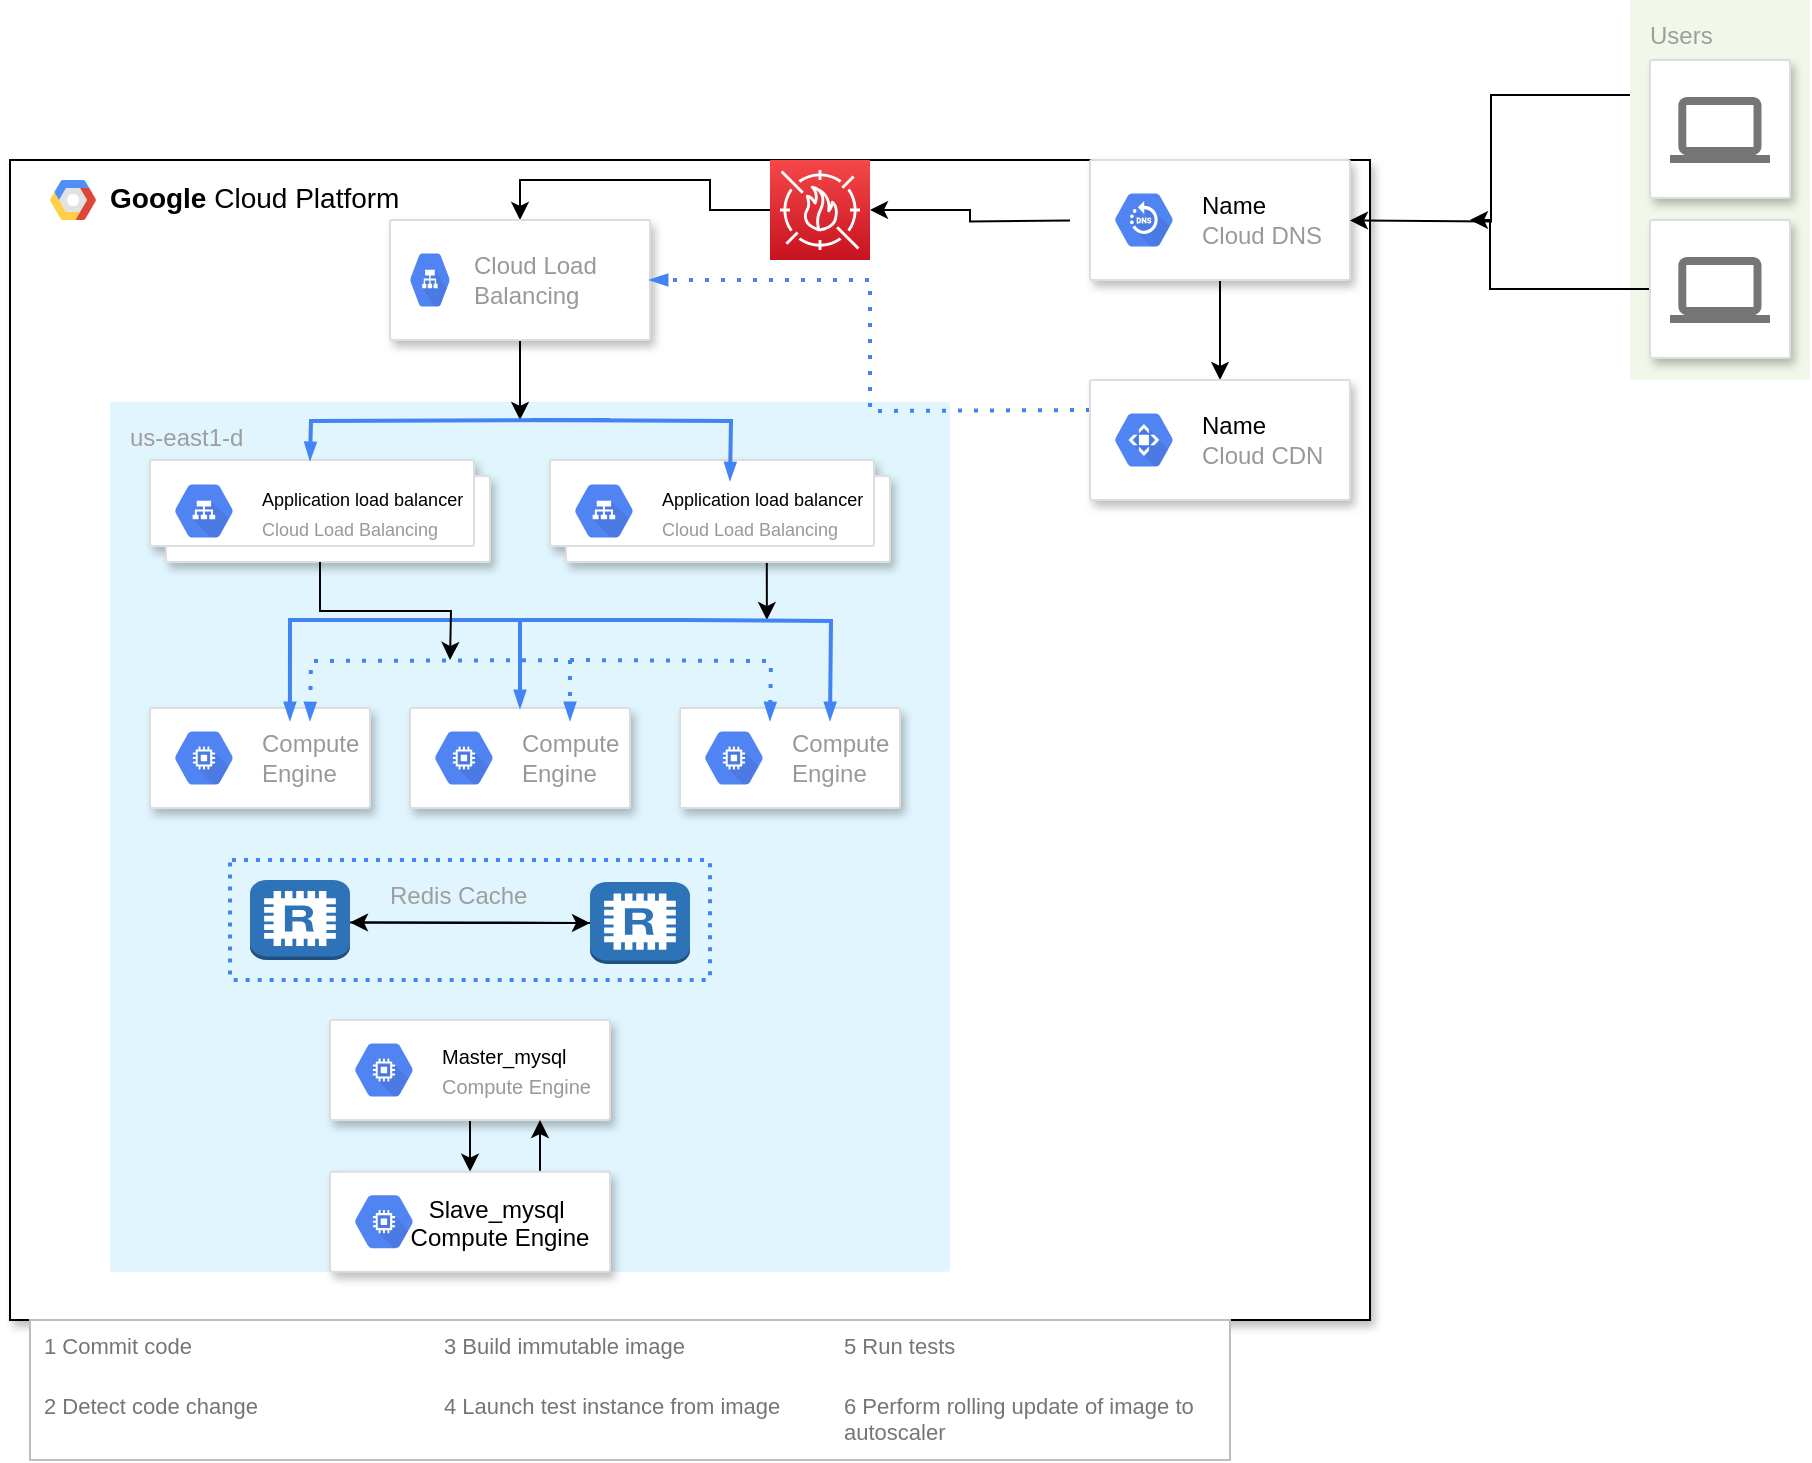 <mxfile version="14.7.6" type="github">
  <diagram id="f106602c-feb2-e66a-4537-3a34d633f6aa" name="Page-1">
    <mxGraphModel dx="1038" dy="547" grid="1" gridSize="10" guides="1" tooltips="1" connect="1" arrows="1" fold="1" page="1" pageScale="1" pageWidth="1169" pageHeight="827" background="none" math="0" shadow="0">
      <root>
        <mxCell id="0" />
        <mxCell id="1" parent="0" />
        <mxCell id="14" value="&lt;b&gt;Google &lt;/b&gt;Cloud Platform" style="shadow=1;fontSize=14;align=left;spacing=10;9E9E9E;verticalAlign=top;spacingTop=-4;fontStyle=0;spacingLeft=40;html=1;" parent="1" vertex="1">
          <mxGeometry x="140" y="90" width="680" height="580" as="geometry" />
        </mxCell>
        <mxCell id="15" value="" style="shape=mxgraph.gcp2.google_cloud_platform;fillColor=#F6F6F6;strokeColor=none;shadow=0;gradientColor=none;" parent="14" vertex="1">
          <mxGeometry width="23" height="20" relative="1" as="geometry">
            <mxPoint x="20" y="10" as="offset" />
          </mxGeometry>
        </mxCell>
        <mxCell id="753" value="us-east1-d" style="rounded=1;absoluteArcSize=1;arcSize=2;html=1;strokeColor=none;gradientColor=none;shadow=0;dashed=0;strokeColor=none;fontSize=12;fontColor=#9E9E9E;align=left;verticalAlign=top;spacing=10;spacingTop=-4;fillColor=#E1F5FE;" parent="14" vertex="1">
          <mxGeometry x="50" y="120.83" width="420" height="435" as="geometry" />
        </mxCell>
        <mxCell id="oNovaRLqOHhdrpAC01LG-794" style="edgeStyle=orthogonalEdgeStyle;rounded=0;orthogonalLoop=1;jettySize=auto;html=1;entryX=1;entryY=0.5;entryDx=0;entryDy=0;entryPerimeter=0;exitX=0;exitY=0.5;exitDx=0;exitDy=0;" edge="1" parent="14" target="oNovaRLqOHhdrpAC01LG-792">
          <mxGeometry relative="1" as="geometry">
            <mxPoint x="530" y="30.208" as="sourcePoint" />
          </mxGeometry>
        </mxCell>
        <mxCell id="oNovaRLqOHhdrpAC01LG-829" style="edgeStyle=orthogonalEdgeStyle;rounded=0;orthogonalLoop=1;jettySize=auto;html=1;exitX=0.5;exitY=1;exitDx=0;exitDy=0;entryX=0.782;entryY=0.251;entryDx=0;entryDy=0;entryPerimeter=0;" edge="1" parent="14" source="oNovaRLqOHhdrpAC01LG-790" target="753">
          <mxGeometry relative="1" as="geometry" />
        </mxCell>
        <mxCell id="oNovaRLqOHhdrpAC01LG-790" value="" style="shape=mxgraph.gcp2.doubleRect;strokeColor=#dddddd;shadow=1;strokeWidth=1;" vertex="1" parent="14">
          <mxGeometry x="270" y="150" width="170" height="51" as="geometry" />
        </mxCell>
        <mxCell id="oNovaRLqOHhdrpAC01LG-791" value="&lt;font style=&quot;font-size: 9px&quot;&gt;&lt;font color=&quot;#000000&quot; style=&quot;font-size: 9px&quot;&gt;Application load balancer&lt;/font&gt;&lt;br&gt;Cloud Load Balancing&lt;/font&gt;" style="dashed=0;connectable=0;html=1;fillColor=#5184F3;strokeColor=none;shape=mxgraph.gcp2.hexIcon;prIcon=cloud_load_balancing;part=1;labelPosition=right;verticalLabelPosition=middle;align=left;verticalAlign=middle;spacingLeft=5;fontColor=#999999;fontSize=12;" vertex="1" parent="oNovaRLqOHhdrpAC01LG-790">
          <mxGeometry y="0.5" width="44" height="39" relative="1" as="geometry">
            <mxPoint x="5" y="-19.5" as="offset" />
          </mxGeometry>
        </mxCell>
        <mxCell id="oNovaRLqOHhdrpAC01LG-821" style="edgeStyle=orthogonalEdgeStyle;rounded=0;orthogonalLoop=1;jettySize=auto;html=1;entryX=0.5;entryY=0;entryDx=0;entryDy=0;" edge="1" parent="14" source="oNovaRLqOHhdrpAC01LG-792" target="oNovaRLqOHhdrpAC01LG-813">
          <mxGeometry relative="1" as="geometry" />
        </mxCell>
        <mxCell id="oNovaRLqOHhdrpAC01LG-792" value="" style="points=[[0,0,0],[0.25,0,0],[0.5,0,0],[0.75,0,0],[1,0,0],[0,1,0],[0.25,1,0],[0.5,1,0],[0.75,1,0],[1,1,0],[0,0.25,0],[0,0.5,0],[0,0.75,0],[1,0.25,0],[1,0.5,0],[1,0.75,0]];outlineConnect=0;fontColor=#232F3E;gradientColor=#F54749;gradientDirection=north;fillColor=#C7131F;strokeColor=#ffffff;dashed=0;verticalLabelPosition=bottom;verticalAlign=top;align=center;html=1;fontSize=12;fontStyle=0;aspect=fixed;shape=mxgraph.aws4.resourceIcon;resIcon=mxgraph.aws4.waf;" vertex="1" parent="14">
          <mxGeometry x="380" width="50" height="50" as="geometry" />
        </mxCell>
        <mxCell id="oNovaRLqOHhdrpAC01LG-801" value="" style="strokeColor=#dddddd;shadow=1;strokeWidth=1;rounded=1;absoluteArcSize=1;arcSize=2;" vertex="1" parent="14">
          <mxGeometry x="335" y="274" width="110" height="50" as="geometry" />
        </mxCell>
        <mxCell id="oNovaRLqOHhdrpAC01LG-802" value="Compute&#xa;Engine" style="dashed=0;connectable=0;html=1;fillColor=#5184F3;strokeColor=none;shape=mxgraph.gcp2.hexIcon;prIcon=compute_engine;part=1;labelPosition=right;verticalLabelPosition=middle;align=left;verticalAlign=middle;spacingLeft=5;fontColor=#999999;fontSize=12;" vertex="1" parent="oNovaRLqOHhdrpAC01LG-801">
          <mxGeometry y="0.5" width="44" height="39" relative="1" as="geometry">
            <mxPoint x="5" y="-19.5" as="offset" />
          </mxGeometry>
        </mxCell>
        <mxCell id="oNovaRLqOHhdrpAC01LG-797" value="" style="strokeColor=#dddddd;shadow=1;strokeWidth=1;rounded=1;absoluteArcSize=1;arcSize=2;" vertex="1" parent="14">
          <mxGeometry x="200" y="274" width="110" height="50" as="geometry" />
        </mxCell>
        <mxCell id="oNovaRLqOHhdrpAC01LG-798" value="Compute&#xa;Engine" style="dashed=0;connectable=0;html=1;fillColor=#5184F3;strokeColor=none;shape=mxgraph.gcp2.hexIcon;prIcon=compute_engine;part=1;labelPosition=right;verticalLabelPosition=middle;align=left;verticalAlign=middle;spacingLeft=5;fontColor=#999999;fontSize=12;" vertex="1" parent="oNovaRLqOHhdrpAC01LG-797">
          <mxGeometry y="0.5" width="44" height="39" relative="1" as="geometry">
            <mxPoint x="5" y="-19.5" as="offset" />
          </mxGeometry>
        </mxCell>
        <mxCell id="oNovaRLqOHhdrpAC01LG-799" value="" style="strokeColor=#dddddd;shadow=1;strokeWidth=1;rounded=1;absoluteArcSize=1;arcSize=2;" vertex="1" parent="14">
          <mxGeometry x="70" y="274" width="110" height="50" as="geometry" />
        </mxCell>
        <mxCell id="oNovaRLqOHhdrpAC01LG-800" value="Compute&#xa;Engine" style="dashed=0;connectable=0;html=1;fillColor=#5184F3;strokeColor=none;shape=mxgraph.gcp2.hexIcon;prIcon=compute_engine;part=1;labelPosition=right;verticalLabelPosition=middle;align=left;verticalAlign=middle;spacingLeft=5;fontColor=#999999;fontSize=12;" vertex="1" parent="oNovaRLqOHhdrpAC01LG-799">
          <mxGeometry y="0.5" width="44" height="39" relative="1" as="geometry">
            <mxPoint x="5" y="-19.5" as="offset" />
          </mxGeometry>
        </mxCell>
        <mxCell id="oNovaRLqOHhdrpAC01LG-823" style="edgeStyle=orthogonalEdgeStyle;rounded=0;orthogonalLoop=1;jettySize=auto;html=1;exitX=0.5;exitY=1;exitDx=0;exitDy=0;" edge="1" parent="14" source="oNovaRLqOHhdrpAC01LG-813">
          <mxGeometry relative="1" as="geometry">
            <mxPoint x="255" y="130" as="targetPoint" />
          </mxGeometry>
        </mxCell>
        <mxCell id="oNovaRLqOHhdrpAC01LG-813" value="" style="strokeColor=#dddddd;shadow=1;strokeWidth=1;rounded=1;absoluteArcSize=1;arcSize=2;gradientColor=none;" vertex="1" parent="14">
          <mxGeometry x="190" y="30" width="130" height="60" as="geometry" />
        </mxCell>
        <mxCell id="oNovaRLqOHhdrpAC01LG-814" value="Cloud Load&#xa;Balancing" style="dashed=0;connectable=0;html=1;fillColor=#5184F3;strokeColor=none;shape=mxgraph.gcp2.hexIcon;prIcon=cloud_load_balancing;part=1;labelPosition=right;verticalLabelPosition=middle;align=left;verticalAlign=middle;spacingLeft=5;fontColor=#999999;fontSize=12;" vertex="1" parent="oNovaRLqOHhdrpAC01LG-813">
          <mxGeometry y="0.5" width="30" height="39" relative="1" as="geometry">
            <mxPoint x="5" y="-19.5" as="offset" />
          </mxGeometry>
        </mxCell>
        <mxCell id="oNovaRLqOHhdrpAC01LG-817" value="" style="shape=mxgraph.gcp2.doubleRect;strokeColor=#dddddd;shadow=1;strokeWidth=1;" vertex="1" parent="14">
          <mxGeometry x="70" y="150" width="170" height="51" as="geometry" />
        </mxCell>
        <mxCell id="oNovaRLqOHhdrpAC01LG-818" value="&lt;font style=&quot;font-size: 9px&quot;&gt;&lt;font color=&quot;#000000&quot; style=&quot;font-size: 9px&quot;&gt;Application load balancer&lt;/font&gt;&lt;br&gt;Cloud Load Balancing&lt;/font&gt;" style="dashed=0;connectable=0;html=1;fillColor=#5184F3;strokeColor=none;shape=mxgraph.gcp2.hexIcon;prIcon=cloud_load_balancing;part=1;labelPosition=right;verticalLabelPosition=middle;align=left;verticalAlign=middle;spacingLeft=5;fontColor=#999999;fontSize=12;" vertex="1" parent="oNovaRLqOHhdrpAC01LG-817">
          <mxGeometry y="0.5" width="44" height="39" relative="1" as="geometry">
            <mxPoint x="5" y="-19.5" as="offset" />
          </mxGeometry>
        </mxCell>
        <mxCell id="oNovaRLqOHhdrpAC01LG-830" value="" style="edgeStyle=orthogonalEdgeStyle;fontSize=12;html=1;endArrow=blockThin;endFill=1;rounded=0;strokeWidth=2;endSize=4;startSize=4;dashed=0;strokeColor=#4284F3;" edge="1" parent="14">
          <mxGeometry width="100" relative="1" as="geometry">
            <mxPoint x="335" y="230" as="sourcePoint" />
            <mxPoint x="410" y="280" as="targetPoint" />
          </mxGeometry>
        </mxCell>
        <mxCell id="oNovaRLqOHhdrpAC01LG-871" style="edgeStyle=orthogonalEdgeStyle;rounded=0;orthogonalLoop=1;jettySize=auto;html=1;exitX=0.5;exitY=1;exitDx=0;exitDy=0;entryX=0.5;entryY=0;entryDx=0;entryDy=0;" edge="1" parent="14" source="oNovaRLqOHhdrpAC01LG-845" target="oNovaRLqOHhdrpAC01LG-847">
          <mxGeometry relative="1" as="geometry" />
        </mxCell>
        <mxCell id="oNovaRLqOHhdrpAC01LG-845" value="" style="strokeColor=#dddddd;shadow=1;strokeWidth=1;rounded=1;absoluteArcSize=1;arcSize=2;gradientColor=none;" vertex="1" parent="14">
          <mxGeometry x="160" y="430" width="140" height="50" as="geometry" />
        </mxCell>
        <mxCell id="oNovaRLqOHhdrpAC01LG-846" value="&lt;font style=&quot;font-size: 10px&quot;&gt;&lt;font color=&quot;#000000&quot; style=&quot;font-size: 10px&quot;&gt;Master_mysql&lt;/font&gt;&lt;br&gt;Compute Engine&lt;/font&gt;" style="dashed=0;connectable=0;html=1;fillColor=#5184F3;strokeColor=none;shape=mxgraph.gcp2.hexIcon;prIcon=compute_engine;part=1;labelPosition=right;verticalLabelPosition=middle;align=left;verticalAlign=middle;spacingLeft=5;fontColor=#999999;fontSize=12;" vertex="1" parent="oNovaRLqOHhdrpAC01LG-845">
          <mxGeometry y="0.5" width="44" height="39" relative="1" as="geometry">
            <mxPoint x="5" y="-19.5" as="offset" />
          </mxGeometry>
        </mxCell>
        <mxCell id="oNovaRLqOHhdrpAC01LG-872" style="edgeStyle=orthogonalEdgeStyle;rounded=0;orthogonalLoop=1;jettySize=auto;html=1;exitX=0.75;exitY=0;exitDx=0;exitDy=0;entryX=0.75;entryY=1;entryDx=0;entryDy=0;" edge="1" parent="14" source="oNovaRLqOHhdrpAC01LG-847" target="oNovaRLqOHhdrpAC01LG-845">
          <mxGeometry relative="1" as="geometry" />
        </mxCell>
        <mxCell id="oNovaRLqOHhdrpAC01LG-847" value="        Slave_mysql&#xa;         Compute Engine" style="strokeColor=#dddddd;shadow=1;strokeWidth=1;rounded=1;absoluteArcSize=1;arcSize=2;gradientColor=none;" vertex="1" parent="14">
          <mxGeometry x="160" y="505.83" width="140" height="50" as="geometry" />
        </mxCell>
        <mxCell id="oNovaRLqOHhdrpAC01LG-848" value="&lt;span style=&quot;color: rgba(0 , 0 , 0 , 0) ; font-family: monospace ; font-size: 0px&quot;&gt;%3CmxGraphModel%3E%3Croot%3E%3CmxCell%20id%3D%220%22%2F%3E%3CmxCell%20id%3D%221%22%20parent%3D%220%22%2F%3E%3CmxCell%20id%3D%222%22%20value%3D%22%22%20style%3D%22strokeColor%3D%23dddddd%3Bshadow%3D1%3BstrokeWidth%3D1%3Brounded%3D1%3BabsoluteArcSize%3D1%3BarcSize%3D2%3BgradientColor%3Dnone%3B%22%20vertex%3D%221%22%20parent%3D%221%22%3E%3CmxGeometry%20x%3D%22300%22%20y%3D%22520%22%20width%3D%22140%22%20height%3D%2250%22%20as%3D%22geometry%22%2F%3E%3C%2FmxCell%3E%3CmxCell%20id%3D%223%22%20value%3D%22%26lt%3Bfont%20color%3D%26quot%3B%23000000%26quot%3B%26gt%3BName%26lt%3B%2Ffont%26gt%3B%26lt%3Bbr%26gt%3BCompute%20Engine%22%20style%3D%22dashed%3D0%3Bconnectable%3D0%3Bhtml%3D1%3BfillColor%3D%235184F3%3BstrokeColor%3Dnone%3Bshape%3Dmxgraph.gcp2.hexIcon%3BprIcon%3Dcompute_engine%3Bpart%3D1%3BlabelPosition%3Dright%3BverticalLabelPosition%3Dmiddle%3Balign%3Dleft%3BverticalAlign%3Dmiddle%3BspacingLeft%3D5%3BfontColor%3D%23999999%3BfontSize%3D12%3B%22%20vertex%3D%221%22%20parent%3D%222%22%3E%3CmxGeometry%20y%3D%220.5%22%20width%3D%2244%22%20height%3D%2239%22%20relative%3D%221%22%20as%3D%22geometry%22%3E%3CmxPoint%20x%3D%225%22%20y%3D%22-19.5%22%20as%3D%22offset%22%2F%3E%3C%2FmxGeometry%3E%3C%2FmxCell%3E%3C%2Froot%3E%3C%2FmxGraphModel%3E&lt;/span&gt;" style="dashed=0;connectable=0;html=1;fillColor=#5184F3;strokeColor=none;shape=mxgraph.gcp2.hexIcon;prIcon=compute_engine;part=1;labelPosition=right;verticalLabelPosition=middle;align=left;verticalAlign=middle;spacingLeft=5;fontColor=#999999;fontSize=12;" vertex="1" parent="oNovaRLqOHhdrpAC01LG-847">
          <mxGeometry y="0.5" width="44" height="39" relative="1" as="geometry">
            <mxPoint x="5" y="-19.5" as="offset" />
          </mxGeometry>
        </mxCell>
        <mxCell id="oNovaRLqOHhdrpAC01LG-863" style="edgeStyle=orthogonalEdgeStyle;rounded=0;orthogonalLoop=1;jettySize=auto;html=1;exitX=0.5;exitY=1;exitDx=0;exitDy=0;entryX=0.5;entryY=0;entryDx=0;entryDy=0;" edge="1" parent="14" source="oNovaRLqOHhdrpAC01LG-859">
          <mxGeometry relative="1" as="geometry">
            <mxPoint x="605" y="110" as="targetPoint" />
          </mxGeometry>
        </mxCell>
        <mxCell id="oNovaRLqOHhdrpAC01LG-859" value="" style="strokeColor=#dddddd;shadow=1;strokeWidth=1;rounded=1;absoluteArcSize=1;arcSize=2;gradientColor=none;" vertex="1" parent="14">
          <mxGeometry x="540" width="130" height="60" as="geometry" />
        </mxCell>
        <mxCell id="oNovaRLqOHhdrpAC01LG-860" value="&lt;font color=&quot;#000000&quot;&gt;Name&lt;/font&gt;&lt;br&gt;Cloud  DNS" style="dashed=0;connectable=0;html=1;fillColor=#5184F3;strokeColor=none;shape=mxgraph.gcp2.hexIcon;prIcon=cloud_dns;part=1;labelPosition=right;verticalLabelPosition=middle;align=left;verticalAlign=middle;spacingLeft=5;fontColor=#999999;fontSize=12;" vertex="1" parent="oNovaRLqOHhdrpAC01LG-859">
          <mxGeometry y="0.5" width="44" height="39" relative="1" as="geometry">
            <mxPoint x="5" y="-19.5" as="offset" />
          </mxGeometry>
        </mxCell>
        <mxCell id="oNovaRLqOHhdrpAC01LG-864" value="" style="edgeStyle=orthogonalEdgeStyle;fontSize=12;html=1;endArrow=blockThin;endFill=1;rounded=0;strokeWidth=2;endSize=4;startSize=4;dashed=1;dashPattern=1 3;strokeColor=#4284F3;entryX=1;entryY=0.5;entryDx=0;entryDy=0;exitX=0;exitY=0.25;exitDx=0;exitDy=0;" edge="1" parent="14" target="oNovaRLqOHhdrpAC01LG-813">
          <mxGeometry width="100" relative="1" as="geometry">
            <mxPoint x="540" y="125" as="sourcePoint" />
            <mxPoint x="440" y="120" as="targetPoint" />
          </mxGeometry>
        </mxCell>
        <mxCell id="oNovaRLqOHhdrpAC01LG-865" value="" style="strokeColor=#dddddd;shadow=1;strokeWidth=1;rounded=1;absoluteArcSize=1;arcSize=2;gradientColor=none;" vertex="1" parent="14">
          <mxGeometry x="540" y="110" width="130" height="60" as="geometry" />
        </mxCell>
        <mxCell id="oNovaRLqOHhdrpAC01LG-866" value="&lt;font color=&quot;#000000&quot;&gt;Name&lt;/font&gt;&lt;br&gt;Cloud  CDN" style="dashed=0;connectable=0;html=1;fillColor=#5184F3;strokeColor=none;shape=mxgraph.gcp2.hexIcon;prIcon=cloud_cdn;part=1;labelPosition=right;verticalLabelPosition=middle;align=left;verticalAlign=middle;spacingLeft=5;fontColor=#999999;fontSize=12;" vertex="1" parent="oNovaRLqOHhdrpAC01LG-865">
          <mxGeometry y="0.5" width="44" height="39" relative="1" as="geometry">
            <mxPoint x="5" y="-19.5" as="offset" />
          </mxGeometry>
        </mxCell>
        <mxCell id="oNovaRLqOHhdrpAC01LG-869" style="edgeStyle=orthogonalEdgeStyle;rounded=0;orthogonalLoop=1;jettySize=auto;html=1;exitX=1;exitY=0.53;exitDx=0;exitDy=0;exitPerimeter=0;entryX=0;entryY=0.5;entryDx=0;entryDy=0;entryPerimeter=0;" edge="1" parent="14" source="oNovaRLqOHhdrpAC01LG-867" target="oNovaRLqOHhdrpAC01LG-868">
          <mxGeometry relative="1" as="geometry" />
        </mxCell>
        <mxCell id="oNovaRLqOHhdrpAC01LG-867" value="" style="outlineConnect=0;dashed=0;verticalLabelPosition=bottom;verticalAlign=top;align=center;html=1;shape=mxgraph.aws3.redis;fillColor=#2E73B8;gradientColor=none;" vertex="1" parent="14">
          <mxGeometry x="120" y="360" width="50" height="40" as="geometry" />
        </mxCell>
        <mxCell id="oNovaRLqOHhdrpAC01LG-870" style="edgeStyle=orthogonalEdgeStyle;rounded=0;orthogonalLoop=1;jettySize=auto;html=1;entryX=1;entryY=0.53;entryDx=0;entryDy=0;entryPerimeter=0;" edge="1" parent="14" source="oNovaRLqOHhdrpAC01LG-868" target="oNovaRLqOHhdrpAC01LG-867">
          <mxGeometry relative="1" as="geometry" />
        </mxCell>
        <mxCell id="oNovaRLqOHhdrpAC01LG-868" value="" style="outlineConnect=0;dashed=0;verticalLabelPosition=bottom;verticalAlign=top;align=center;html=1;shape=mxgraph.aws3.redis;fillColor=#2E73B8;gradientColor=none;" vertex="1" parent="14">
          <mxGeometry x="290" y="361" width="50" height="41" as="geometry" />
        </mxCell>
        <mxCell id="oNovaRLqOHhdrpAC01LG-827" style="edgeStyle=orthogonalEdgeStyle;rounded=0;orthogonalLoop=1;jettySize=auto;html=1;exitX=0;exitY=0.25;exitDx=0;exitDy=0;entryX=1;entryY=0.5;entryDx=0;entryDy=0;" edge="1" parent="1" source="756">
          <mxGeometry relative="1" as="geometry">
            <mxPoint x="810" y="120.208" as="targetPoint" />
          </mxGeometry>
        </mxCell>
        <mxCell id="756" value="Users" style="rounded=1;absoluteArcSize=1;arcSize=2;html=1;strokeColor=none;gradientColor=none;shadow=0;dashed=0;strokeColor=none;fontSize=12;fontColor=#9E9E9E;align=left;verticalAlign=top;spacing=10;spacingTop=-4;fillColor=#F1F8E9;" parent="1" vertex="1">
          <mxGeometry x="950" y="10" width="90" height="190" as="geometry" />
        </mxCell>
        <mxCell id="749" value="" style="strokeColor=#dddddd;fillColor=#ffffff;shadow=1;strokeWidth=1;rounded=1;absoluteArcSize=1;arcSize=2;labelPosition=center;verticalLabelPosition=middle;align=center;verticalAlign=bottom;spacingLeft=0;fontColor=#999999;fontSize=12;whiteSpace=wrap;spacingBottom=2;html=1;" parent="1" vertex="1">
          <mxGeometry x="960" y="40" width="70" height="69" as="geometry" />
        </mxCell>
        <mxCell id="750" value="" style="dashed=0;connectable=0;html=1;fillColor=#757575;strokeColor=none;shape=mxgraph.gcp2.laptop;part=1;" parent="749" vertex="1">
          <mxGeometry x="0.5" width="50" height="33" relative="1" as="geometry">
            <mxPoint x="-25" y="18.5" as="offset" />
          </mxGeometry>
        </mxCell>
        <mxCell id="779" value="" style="fillColor=#ffffff;strokeColor=#BDBDBD;strokeWidth=1;shadow=0;gradientColor=none;fontSize=10;fontColor=#9E9E9E;align=center;html=1;" parent="1" vertex="1">
          <mxGeometry x="150" y="670" width="600" height="70" as="geometry" />
        </mxCell>
        <mxCell id="780" value="1 Commit code" style="strokeColor=none;fillColor=none;fontColor=#757575;align=left;html=1;fontStyle=0;spacingLeft=5;fontSize=11;verticalAlign=top;whiteSpace=wrap;spacingRight=5;" parent="779" vertex="1">
          <mxGeometry width="200" height="30" relative="1" as="geometry" />
        </mxCell>
        <mxCell id="781" value="2 Detect code change" style="strokeColor=none;fillColor=none;fontColor=#757575;align=left;html=1;fontStyle=0;spacingLeft=5;fontSize=11;verticalAlign=top;whiteSpace=wrap;spacingRight=5;" parent="779" vertex="1">
          <mxGeometry width="200" height="30" relative="1" as="geometry">
            <mxPoint y="30" as="offset" />
          </mxGeometry>
        </mxCell>
        <mxCell id="782" value="3 Build immutable image" style="strokeColor=none;fillColor=none;fontColor=#757575;align=left;html=1;fontStyle=0;spacingLeft=5;fontSize=11;verticalAlign=top;whiteSpace=wrap;spacingRight=5;" parent="779" vertex="1">
          <mxGeometry width="200" height="30" relative="1" as="geometry">
            <mxPoint x="200" as="offset" />
          </mxGeometry>
        </mxCell>
        <mxCell id="783" value="4 Launch test instance from image" style="strokeColor=none;fillColor=none;fontColor=#757575;align=left;html=1;fontStyle=0;spacingLeft=5;fontSize=11;verticalAlign=top;whiteSpace=wrap;spacingRight=5;" parent="779" vertex="1">
          <mxGeometry width="200" height="30" relative="1" as="geometry">
            <mxPoint x="200" y="30" as="offset" />
          </mxGeometry>
        </mxCell>
        <mxCell id="784" value="5 Run tests" style="strokeColor=none;fillColor=none;fontColor=#757575;align=left;html=1;fontStyle=0;spacingLeft=5;fontSize=11;verticalAlign=top;whiteSpace=wrap;spacingRight=5;" parent="779" vertex="1">
          <mxGeometry width="200" height="30" relative="1" as="geometry">
            <mxPoint x="400" as="offset" />
          </mxGeometry>
        </mxCell>
        <mxCell id="785" value="6 Perform rolling update of image to autoscaler" style="strokeColor=none;fillColor=none;fontColor=#757575;align=left;html=1;fontStyle=0;spacingLeft=5;fontSize=11;verticalAlign=top;whiteSpace=wrap;spacingRight=5;" parent="779" vertex="1">
          <mxGeometry width="200" height="30" relative="1" as="geometry">
            <mxPoint x="400" y="30" as="offset" />
          </mxGeometry>
        </mxCell>
        <mxCell id="oNovaRLqOHhdrpAC01LG-828" style="edgeStyle=orthogonalEdgeStyle;rounded=0;orthogonalLoop=1;jettySize=auto;html=1;exitX=0;exitY=0.5;exitDx=0;exitDy=0;" edge="1" parent="1" source="oNovaRLqOHhdrpAC01LG-788">
          <mxGeometry relative="1" as="geometry">
            <mxPoint x="870" y="120" as="targetPoint" />
            <Array as="points">
              <mxPoint x="880" y="155" />
              <mxPoint x="880" y="120" />
            </Array>
          </mxGeometry>
        </mxCell>
        <mxCell id="oNovaRLqOHhdrpAC01LG-788" value="" style="strokeColor=#dddddd;fillColor=#ffffff;shadow=1;strokeWidth=1;rounded=1;absoluteArcSize=1;arcSize=2;labelPosition=center;verticalLabelPosition=middle;align=center;verticalAlign=bottom;spacingLeft=0;fontColor=#999999;fontSize=12;whiteSpace=wrap;spacingBottom=2;html=1;" vertex="1" parent="1">
          <mxGeometry x="960" y="120" width="70" height="69" as="geometry" />
        </mxCell>
        <mxCell id="oNovaRLqOHhdrpAC01LG-789" value="" style="dashed=0;connectable=0;html=1;fillColor=#757575;strokeColor=none;shape=mxgraph.gcp2.laptop;part=1;" vertex="1" parent="oNovaRLqOHhdrpAC01LG-788">
          <mxGeometry x="0.5" width="50" height="33" relative="1" as="geometry">
            <mxPoint x="-25" y="18.5" as="offset" />
          </mxGeometry>
        </mxCell>
        <mxCell id="oNovaRLqOHhdrpAC01LG-822" value="" style="edgeStyle=orthogonalEdgeStyle;fontSize=12;html=1;endArrow=blockThin;endFill=1;rounded=0;strokeWidth=2;endSize=4;startSize=4;dashed=0;strokeColor=#4284F3;" edge="1" parent="1">
          <mxGeometry width="100" relative="1" as="geometry">
            <mxPoint x="400" y="220" as="sourcePoint" />
            <mxPoint x="500" y="250" as="targetPoint" />
          </mxGeometry>
        </mxCell>
        <mxCell id="oNovaRLqOHhdrpAC01LG-825" value="" style="edgeStyle=orthogonalEdgeStyle;fontSize=12;html=1;endArrow=blockThin;endFill=1;rounded=0;strokeWidth=2;endSize=4;startSize=4;dashed=0;strokeColor=#4284F3;" edge="1" parent="1">
          <mxGeometry width="100" relative="1" as="geometry">
            <mxPoint x="440" y="220" as="sourcePoint" />
            <mxPoint x="290" y="240" as="targetPoint" />
          </mxGeometry>
        </mxCell>
        <mxCell id="oNovaRLqOHhdrpAC01LG-831" value="" style="edgeStyle=orthogonalEdgeStyle;fontSize=12;html=1;endArrow=blockThin;endFill=1;rounded=0;strokeWidth=2;endSize=4;startSize=4;dashed=0;strokeColor=#4284F3;entryX=0.636;entryY=0.12;entryDx=0;entryDy=0;entryPerimeter=0;" edge="1" parent="1" target="oNovaRLqOHhdrpAC01LG-799">
          <mxGeometry width="100" relative="1" as="geometry">
            <mxPoint x="480" y="320" as="sourcePoint" />
            <mxPoint x="330" y="340" as="targetPoint" />
            <Array as="points">
              <mxPoint x="280" y="320" />
            </Array>
          </mxGeometry>
        </mxCell>
        <mxCell id="oNovaRLqOHhdrpAC01LG-838" value="" style="edgeStyle=orthogonalEdgeStyle;fontSize=12;html=1;endArrow=blockThin;endFill=1;rounded=0;strokeWidth=2;endSize=4;startSize=4;dashed=0;strokeColor=#4284F3;" edge="1" parent="1" target="oNovaRLqOHhdrpAC01LG-797">
          <mxGeometry width="100" relative="1" as="geometry">
            <mxPoint x="395" y="320" as="sourcePoint" />
            <mxPoint x="580" y="210" as="targetPoint" />
            <Array as="points">
              <mxPoint x="395" y="360" />
              <mxPoint x="395" y="360" />
            </Array>
          </mxGeometry>
        </mxCell>
        <mxCell id="oNovaRLqOHhdrpAC01LG-839" value="" style="edgeStyle=orthogonalEdgeStyle;fontSize=12;html=1;endArrow=blockThin;endFill=1;rounded=0;strokeWidth=2;endSize=4;startSize=4;dashed=1;dashPattern=1 3;strokeColor=#4284F3;" edge="1" parent="1">
          <mxGeometry width="100" relative="1" as="geometry">
            <mxPoint x="430" y="340" as="sourcePoint" />
            <mxPoint x="290" y="370" as="targetPoint" />
          </mxGeometry>
        </mxCell>
        <mxCell id="oNovaRLqOHhdrpAC01LG-841" value="" style="edgeStyle=orthogonalEdgeStyle;fontSize=12;html=1;endArrow=blockThin;endFill=1;rounded=0;strokeWidth=2;endSize=4;startSize=4;dashed=1;dashPattern=1 3;strokeColor=#4284F3;" edge="1" parent="1">
          <mxGeometry width="100" relative="1" as="geometry">
            <mxPoint x="420" y="340" as="sourcePoint" />
            <mxPoint x="520" y="370" as="targetPoint" />
          </mxGeometry>
        </mxCell>
        <mxCell id="oNovaRLqOHhdrpAC01LG-842" value="" style="edgeStyle=orthogonalEdgeStyle;fontSize=12;html=1;endArrow=blockThin;endFill=1;rounded=0;strokeWidth=2;endSize=4;startSize=4;dashed=1;dashPattern=1 3;strokeColor=#4284F3;" edge="1" parent="1">
          <mxGeometry width="100" relative="1" as="geometry">
            <mxPoint x="420" y="340" as="sourcePoint" />
            <mxPoint x="420" y="370" as="targetPoint" />
          </mxGeometry>
        </mxCell>
        <mxCell id="oNovaRLqOHhdrpAC01LG-843" style="edgeStyle=orthogonalEdgeStyle;rounded=0;orthogonalLoop=1;jettySize=auto;html=1;exitX=0.5;exitY=1;exitDx=0;exitDy=0;" edge="1" parent="1" source="oNovaRLqOHhdrpAC01LG-817">
          <mxGeometry relative="1" as="geometry">
            <mxPoint x="360" y="340" as="targetPoint" />
          </mxGeometry>
        </mxCell>
        <mxCell id="oNovaRLqOHhdrpAC01LG-887" value="&amp;nbsp; &amp;nbsp; &amp;nbsp; &amp;nbsp; &amp;nbsp; &amp;nbsp; &amp;nbsp; &amp;nbsp; &amp;nbsp; &amp;nbsp; &amp;nbsp;Redis Cache" style="rounded=1;absoluteArcSize=1;arcSize=2;html=1;strokeColor=none;gradientColor=none;shadow=0;dashed=1;strokeColor=#4284F3;fontSize=12;fontColor=#9E9E9E;align=left;verticalAlign=top;spacing=10;spacingTop=-4;fillColor=none;dashPattern=1 2;strokeWidth=2;" vertex="1" parent="1">
          <mxGeometry x="250" y="440" width="240" height="60" as="geometry" />
        </mxCell>
      </root>
    </mxGraphModel>
  </diagram>
</mxfile>
